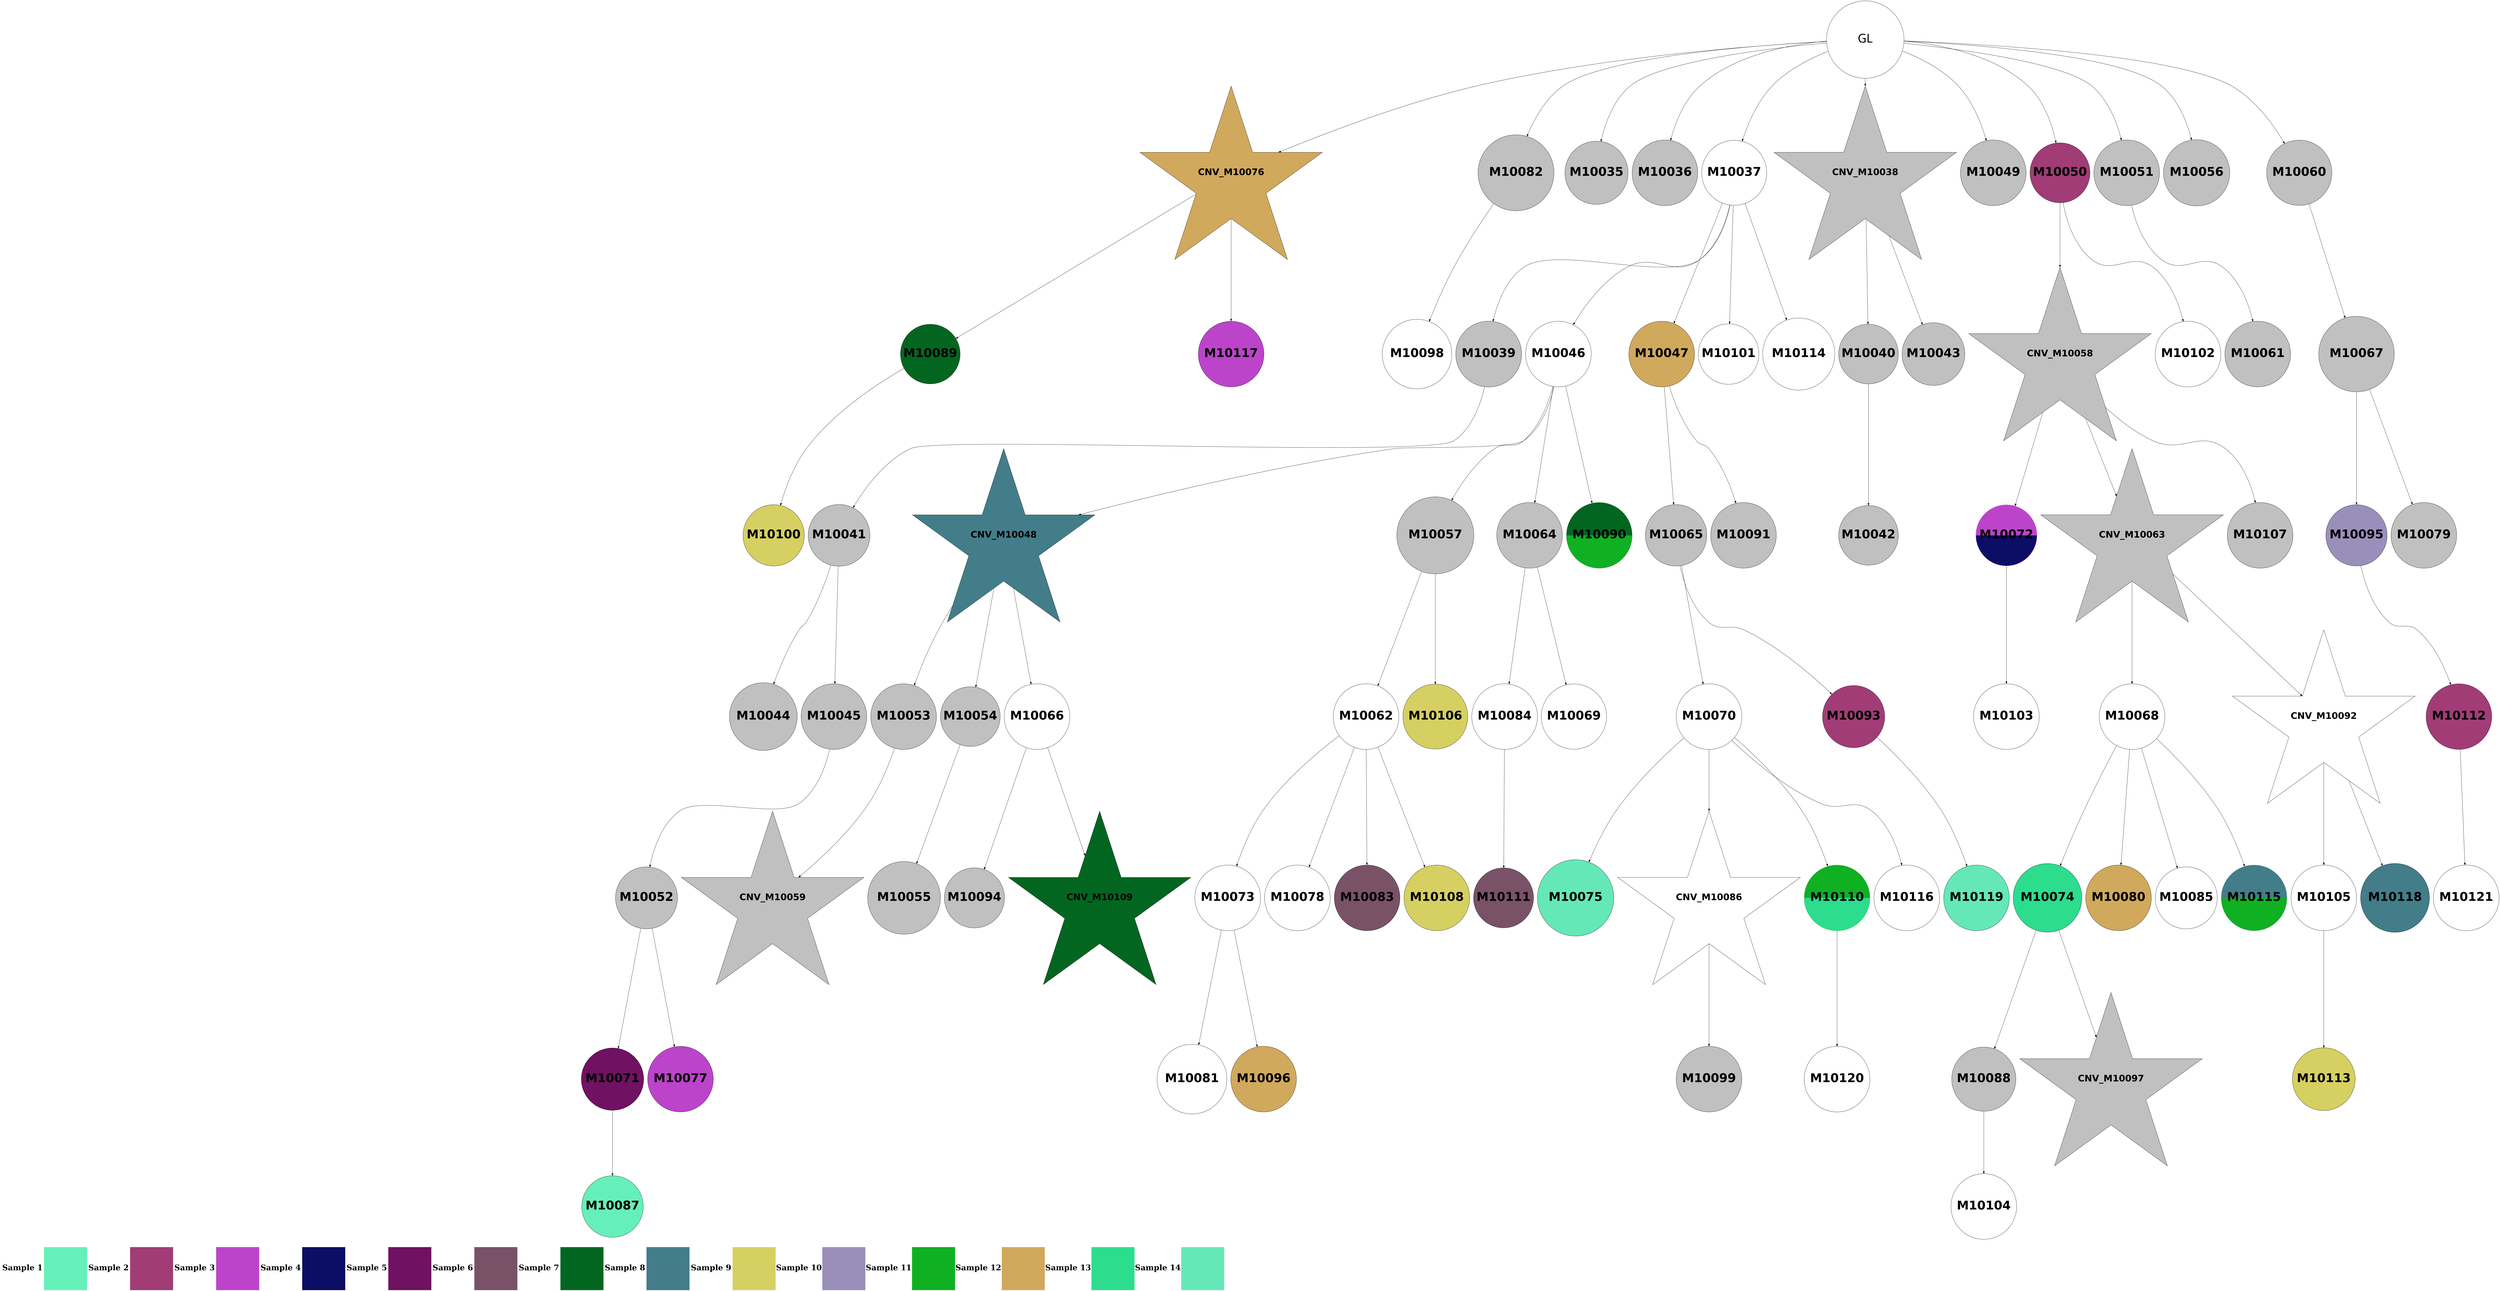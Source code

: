 digraph G { 
rankdir=TB;
10112 -> 10118;
10112 -> 10124;
10112 -> 10129;
10112 -> 10159;
10114 -> 10119;
10114 -> 10130;
10114 -> 10154;
10114 -> 10160;
10115 -> 10131;
10116 -> 10147;
10117 -> 10125;
10117 -> 10140;
10118 -> 10132;
10118 -> 10141;
10120 -> 10133;
10120 -> 10161;
10126 -> 10142;
10128 -> 10155;
10130 -> 10143;
10132 -> 10148;
10133 -> 10144;
10136 -> 10149;
10136 -> 10162;
10137 -> 10163;
10139 -> 10156;
10078 -> 10079;
10078 -> 10080;
10078 -> 10081;
10078 -> 10082;
10078 -> 10093;
10078 -> 10094;
10078 -> 10095;
10078 -> 10100;
10078 -> 10104;
10078 -> 10120;
10078 -> 10126;
10081 -> 10083;
10081 -> 10090;
10081 -> 10091;
10081 -> 10145;
10081 -> 10158;
10082 -> 10084;
10082 -> 10087;
10083 -> 10085;
10084 -> 10086;
10085 -> 10088;
10085 -> 10089;
10149 -> 10157;
10089 -> 10096;
10090 -> 10092;
10090 -> 10101;
10090 -> 10108;
10090 -> 10134;
10154 -> 10164;
10091 -> 10109;
10091 -> 10135;
10092 -> 10097;
10092 -> 10098;
10092 -> 10110;
10156 -> 10165;
10094 -> 10102;
10094 -> 10146;
10095 -> 10105;
10096 -> 10115;
10096 -> 10121;
10097 -> 10103;
10098 -> 10099;
10101 -> 10106;
10101 -> 10150;
10102 -> 10107;
10102 -> 10116;
10102 -> 10151;
10104 -> 10111;
10106 -> 10117;
10106 -> 10122;
10106 -> 10127;
10106 -> 10152;
10107 -> 10112;
10107 -> 10136;
10108 -> 10113;
10108 -> 10128;
10109 -> 10114;
10109 -> 10137;
10110 -> 10138;
10110 -> 10153;
10111 -> 10123;
10111 -> 10139;
10163 [shape=circle style=filled fillcolor="#65e8b8" fontname="helvetica-bold" fontsize=56 label="M10119" width=0.81 height=2 ];
10102 [shape=star style=filled fillcolor=grey fontname="helvetica-bold" fontsize=42 label="CNV_M10058"];
10135 [shape=circle style=filled fillcolor=grey fontname="helvetica-bold" fontsize=56 label="M10091" width=0.02 height=2 ];
10119 [shape=circle style=filled fillcolor="#65e8b8" fontname="helvetica-bold" fontsize=56 label="M10075" width=4.93 height=2 ];
10117 [shape=circle style=filled fillcolor=white fontname="helvetica-bold" fontsize=56 label="M10073" width=1.19 height=2 ];
10104 [shape=circle style=filled fillcolor=grey fontname="helvetica-bold" fontsize=56 label="M10060" width=2.04 height=2 ];
10122 [shape=circle style=filled fillcolor=white fontname="helvetica-bold" fontsize=56 label="M10078" width=0.5 height=2 ];
10121 [shape=circle style=filled fillcolor="#bc44ca" fontname="helvetica-bold" fontsize=56 label="M10077" width=1.69 height=2 ];
10143 [shape=circle style=filled fillcolor=grey fontname="helvetica-bold" fontsize=56 label="M10099" width=0.73 height=2 ];
10161 [shape=circle style=filled fillcolor="#bc44ca" fontname="helvetica-bold" fontsize=56 label="M10117" width=0.22 height=2 ];
10162 [shape=circle style=filled fillcolor="#437d8a" fontname="helvetica-bold" fontsize=56 label="M10118" width=4.44 height=2 ];
10107 [shape=star style=filled fillcolor=grey fontname="helvetica-bold" fontsize=42 label="CNV_M10063"];
10114 [shape=circle style=filled fillcolor=white fontname="helvetica-bold" fontsize=56 label="M10070" width=0.86 height=2 ];
10098 [shape=circle style=filled fillcolor=grey fontname="helvetica-bold" fontsize=56 label="M10054" width=3.54 height=2 ];
10132 [shape=circle style=filled fillcolor=grey fontname="helvetica-bold" fontsize=56 label="M10088" width=4.14 height=2 ];
10093 [shape=circle style=filled fillcolor=grey fontname="helvetica-bold" fontsize=56 label="M10049" width=1.56 height=2 ];
10120 [shape=star style=filled fillcolor="#d1a95c" fontname="helvetica-bold" fontsize=42 label="CNV_M10076"];
10084 [shape=circle style=filled fillcolor=grey fontname="helvetica-bold" fontsize=56 label="M10040" width=3.55 height=2 ];
10156 [shape=circle style=filled fillcolor="#a13c77" fontname="helvetica-bold" fontsize=56 label="M10112" width=0.82 height=2 ];
10152 [shape=circle style=filled fillcolor="#d6d062" fontname="helvetica-bold" fontsize=56 label="M10108" width=1.58 height=2 ];
10155 [shape=circle style=filled fillcolor="#795268" fontname="helvetica-bold" fontsize=56 label="M10111" width=3.43 height=2 ];
10112 [shape=circle style=filled fillcolor=white fontname="helvetica-bold" fontsize=56 label="M10068" width=1.82 height=2 ];
10124 [shape=circle style=filled fillcolor="#d1a95c" fontname="helvetica-bold" fontsize=56 label="M10080" width=1.89 height=2 ];
10106 [shape=circle style=filled fillcolor=white fontname="helvetica-bold" fontsize=56 label="M10062" width=0.82 height=2 ];
10127 [shape=circle style=filled fillcolor="#795268" fontname="helvetica-bold" fontsize=56 label="M10083" width=0.51 height=2 ];
10129 [shape=circle style=filled fillcolor=white fontname="helvetica-bold" fontsize=56 label="M10085" width=2.6 height=2 ];
10091 [shape=circle style=filled fillcolor="#d1a95c" fontname="helvetica-bold" fontsize=56 label="M10047" width=0.08 height=2 ];
10140 [shape=circle style=filled fillcolor="#d1a95c" fontname="helvetica-bold" fontsize=56 label="M10096" width=1.74 height=2 ];
10136 [shape=star style=filled fillcolor=white fontname="helvetica-bold" fontsize=42 label="CNV_M10092"];
10159 [shape=circle style=wedged color="#437d8a:#0fb122" fontname="helvetica-bold" fontsize=56 label="M10115" width=0.92 height=2 ];
10151 [shape=circle style=filled fillcolor=grey fontname="helvetica-bold" fontsize=56 label="M10107" width=1.6 height=2 ];
10110 [shape=circle style=filled fillcolor=white fontname="helvetica-bold" fontsize=56 label="M10066" width=0.21 height=2 ];
10128 [shape=circle style=filled fillcolor=white fontname="helvetica-bold" fontsize=56 label="M10084" width=0.18 height=2 ];
10160 [shape=circle style=filled fillcolor=white fontname="helvetica-bold" fontsize=56 label="M10116" width=0.31 height=2 ];
10079 [shape=circle style=filled fillcolor=grey fontname="helvetica-bold" fontsize=56 label="M10035" width=2.33 height=2 ];
10134 [shape=circle style=wedged color="#026621:#0fb122" fontname="helvetica-bold" fontsize=56 label="M10090" width=0.42 height=2 ];
10103 [shape=star style=filled fillcolor=grey fontname="helvetica-bold" fontsize=42 label="CNV_M10059"];
10097 [shape=circle style=filled fillcolor=grey fontname="helvetica-bold" fontsize=56 label="M10053" width=0.24 height=2 ];
10108 [shape=circle style=filled fillcolor=grey fontname="helvetica-bold" fontsize=56 label="M10064" width=0.19 height=2 ];
10164 [shape=circle style=filled fillcolor=white fontname="helvetica-bold" fontsize=56 label="M10120" width=0.6 height=2 ];
10157 [shape=circle style=filled fillcolor="#d6d062" fontname="helvetica-bold" fontsize=56 label="M10113" width=2.4 height=2 ];
10109 [shape=circle style=filled fillcolor=grey fontname="helvetica-bold" fontsize=56 label="M10065" width=2.76 height=2 ];
10081 [shape=circle style=filled fillcolor=white fontname="helvetica-bold" fontsize=56 label="M10037" width=2.09 height=2 ];
10094 [shape=circle style=filled fillcolor="#a13c77" fontname="helvetica-bold" fontsize=56 label="M10050" width=3.38 height=2 ];
10115 [shape=circle style=filled fillcolor="#701162" fontname="helvetica-bold" fontsize=56 label="M10071" width=2.5 height=2 ];
10148 [shape=circle style=filled fillcolor=white fontname="helvetica-bold" fontsize=56 label="M10104" width=1.74 height=2 ];
10139 [shape=circle style=filled fillcolor="#9a8fba" fontname="helvetica-bold" fontsize=56 label="M10095" width=2.83 height=2 ];
10101 [shape=circle style=filled fillcolor=grey fontname="helvetica-bold" fontsize=56 label="M10057" width=4.97 height=2 ];
10149 [shape=circle style=filled fillcolor=white fontname="helvetica-bold" fontsize=56 label="M10105" width=1.14 height=2 ];
10158 [shape=circle style=filled fillcolor=white fontname="helvetica-bold" fontsize=56 label="M10114" width=4.65 height=2 ];
10147 [shape=circle style=filled fillcolor=white fontname="helvetica-bold" fontsize=56 label="M10103" width=1.49 height=2 ];
10125 [shape=circle style=filled fillcolor=white fontname="helvetica-bold" fontsize=56 label="M10081" width=4.5 height=2 ];
10144 [shape=circle style=filled fillcolor="#d6d062" fontname="helvetica-bold" fontsize=56 label="M10100" width=2.82 height=2 ];
10137 [shape=circle style=filled fillcolor="#a13c77" fontname="helvetica-bold" fontsize=56 label="M10093" width=2.51 height=2 ];
10126 [shape=circle style=filled fillcolor=grey fontname="helvetica-bold" fontsize=56 label="M10082" width=4.9 height=2 ];
10099 [shape=circle style=filled fillcolor=grey fontname="helvetica-bold" fontsize=56 label="M10055" width=4.69 height=2 ];
10113 [shape=circle style=filled fillcolor=white fontname="helvetica-bold" fontsize=56 label="M10069" width=2.06 height=2 ];
10100 [shape=circle style=filled fillcolor=grey fontname="helvetica-bold" fontsize=56 label="M10056" width=4.28 height=2 ];
10089 [shape=circle style=filled fillcolor=grey fontname="helvetica-bold" fontsize=56 label="M10045" width=1.3 height=2 ];
10133 [shape=circle style=filled fillcolor="#026621" fontname="helvetica-bold" fontsize=56 label="M10089" width=3.64 height=2 ];
10118 [shape=circle style=filled fillcolor="#2cdd8e" fontname="helvetica-bold" fontsize=56 label="M10074" width=4.43 height=2 ];
10085 [shape=circle style=filled fillcolor=grey fontname="helvetica-bold" fontsize=56 label="M10041" width=2.65 height=2 ];
10086 [shape=circle style=filled fillcolor=grey fontname="helvetica-bold" fontsize=56 label="M10042" width=3.54 height=2 ];
10082 [shape=star style=filled fillcolor=grey fontname="helvetica-bold" fontsize=42 label="CNV_M10038"];
10141 [shape=star style=filled fillcolor=grey fontname="helvetica-bold" fontsize=42 label="CNV_M10097"];
10138 [shape=circle style=filled fillcolor=grey fontname="helvetica-bold" fontsize=56 label="M10094" width=3.28 height=2 ];
10146 [shape=circle style=filled fillcolor=white fontname="helvetica-bold" fontsize=56 label="M10102" width=1.63 height=2 ];
10150 [shape=circle style=filled fillcolor="#d6d062" fontname="helvetica-bold" fontsize=56 label="M10106" width=2.08 height=2 ];
10145 [shape=circle style=filled fillcolor=white fontname="helvetica-bold" fontsize=56 label="M10101" width=3.12 height=2 ];
10153 [shape=star style=filled fillcolor="#026621" fontname="helvetica-bold" fontsize=42 label="CNV_M10109"];
10165 [shape=circle style=filled fillcolor=white fontname="helvetica-bold" fontsize=56 label="M10121" width=1.17 height=2 ];
10090 [shape=circle style=filled fillcolor=white fontname="helvetica-bold" fontsize=56 label="M10046" width=0.57 height=2 ];
10088 [shape=circle style=filled fillcolor=grey fontname="helvetica-bold" fontsize=56 label="M10044" width=4.37 height=2 ];
10096 [shape=circle style=filled fillcolor=grey fontname="helvetica-bold" fontsize=56 label="M10052" width=2.63 height=2 ];
10131 [shape=circle style=filled fillcolor="#65f0b9" fontname="helvetica-bold" fontsize=56 label="M10087" width=2.68 height=2 ];
10105 [shape=circle style=filled fillcolor=grey fontname="helvetica-bold" fontsize=56 label="M10061" width=0.78 height=2 ];
10142 [shape=circle style=filled fillcolor=white fontname="helvetica-bold" fontsize=56 label="M10098" width=4.49 height=2 ];
10087 [shape=circle style=filled fillcolor=grey fontname="helvetica-bold" fontsize=56 label="M10043" width=2.43 height=2 ];
10154 [shape=circle style=wedged color="#0fb122:#2cdd8e" fontname="helvetica-bold" fontsize=56 label="M10110" width=0.44 height=2 ];
10116 [shape=circle style=wedged color="#bc44ca:#0b0e64" fontname="helvetica-bold" fontsize=56 label="M10072" width=2.87 height=2 ];
10083 [shape=circle style=filled fillcolor=grey fontname="helvetica-bold" fontsize=56 label="M10039" width=4.25 height=2 ];
10095 [shape=circle style=filled fillcolor=grey fontname="helvetica-bold" fontsize=56 label="M10051" width=0.63 height=2 ];
10111 [shape=circle style=filled fillcolor=grey fontname="helvetica-bold" fontsize=56 label="M10067" width=4.88 height=2 ];
10078 [label="GL" fontname="arial-bold" fontsize=56 width=5 height=5];
10123 [shape=circle style=filled fillcolor=grey fontname="helvetica-bold" fontsize=56 label="M10079" width=0.62 height=2 ];
10130 [shape=star style=filled fillcolor=white fontname="helvetica-bold" fontsize=42 label="CNV_M10086"];
10080 [shape=circle style=filled fillcolor=grey fontname="helvetica-bold" fontsize=56 label="M10036" width=0.13 height=2 ];
10092 [shape=star style=filled fillcolor="#437d8a" fontname="helvetica-bold" fontsize=42 label="CNV_M10048"];
{rank=sink;
Legend[shape=none, margin=0, label=<<TABLE border="0" cellborder="0" cellspacing="0"> 
<TR><TD width="200" height="200" colspan="1"><FONT POINT-SIZE="36.0"><B>Sample 1</B></FONT></TD><TD width="200" height="200" colspan="1" BGCOLOR="#65f0b9"></TD>
<TD width="200" height="200" colspan="1"><FONT POINT-SIZE="36.0"><B>Sample 2</B></FONT></TD><TD width="200" height="200" colspan="1" BGCOLOR="#a13c77"></TD>
<TD width="200" height="200" colspan="1"><FONT POINT-SIZE="36.0"><B>Sample 3</B></FONT></TD><TD width="200" height="200" colspan="1" BGCOLOR="#bc44ca"></TD>
<TD width="200" height="200" colspan="1"><FONT POINT-SIZE="36.0"><B>Sample 4</B></FONT></TD><TD width="200" height="200" colspan="1" BGCOLOR="#0b0e64"></TD>
<TD width="200" height="200" colspan="1"><FONT POINT-SIZE="36.0"><B>Sample 5</B></FONT></TD><TD width="200" height="200" colspan="1" BGCOLOR="#701162"></TD>
<TD width="200" height="200" colspan="1"><FONT POINT-SIZE="36.0"><B>Sample 6</B></FONT></TD><TD width="200" height="200" colspan="1" BGCOLOR="#795268"></TD>
<TD width="200" height="200" colspan="1"><FONT POINT-SIZE="36.0"><B>Sample 7</B></FONT></TD><TD width="200" height="200" colspan="1" BGCOLOR="#026621"></TD>
<TD width="200" height="200" colspan="1"><FONT POINT-SIZE="36.0"><B>Sample 8</B></FONT></TD><TD width="200" height="200" colspan="1" BGCOLOR="#437d8a"></TD>
<TD width="200" height="200" colspan="1"><FONT POINT-SIZE="36.0"><B>Sample 9</B></FONT></TD><TD width="200" height="200" colspan="1" BGCOLOR="#d6d062"></TD>
<TD width="200" height="200" colspan="1"><FONT POINT-SIZE="36.0"><B>Sample 10</B></FONT></TD><TD width="200" height="200" colspan="1" BGCOLOR="#9a8fba"></TD>
<TD width="200" height="200" colspan="1"><FONT POINT-SIZE="36.0"><B>Sample 11</B></FONT></TD><TD width="200" height="200" colspan="1" BGCOLOR="#0fb122"></TD>
<TD width="200" height="200" colspan="1"><FONT POINT-SIZE="36.0"><B>Sample 12</B></FONT></TD><TD width="200" height="200" colspan="1" BGCOLOR="#d1a95c"></TD>
<TD width="200" height="200" colspan="1"><FONT POINT-SIZE="36.0"><B>Sample 13</B></FONT></TD><TD width="200" height="200" colspan="1" BGCOLOR="#2cdd8e"></TD>
<TD width="200" height="200" colspan="1"><FONT POINT-SIZE="36.0"><B>Sample 14</B></FONT></TD><TD width="200" height="200" colspan="1" BGCOLOR="#65e8b8"></TD>
</TR></TABLE>>];
} 
}